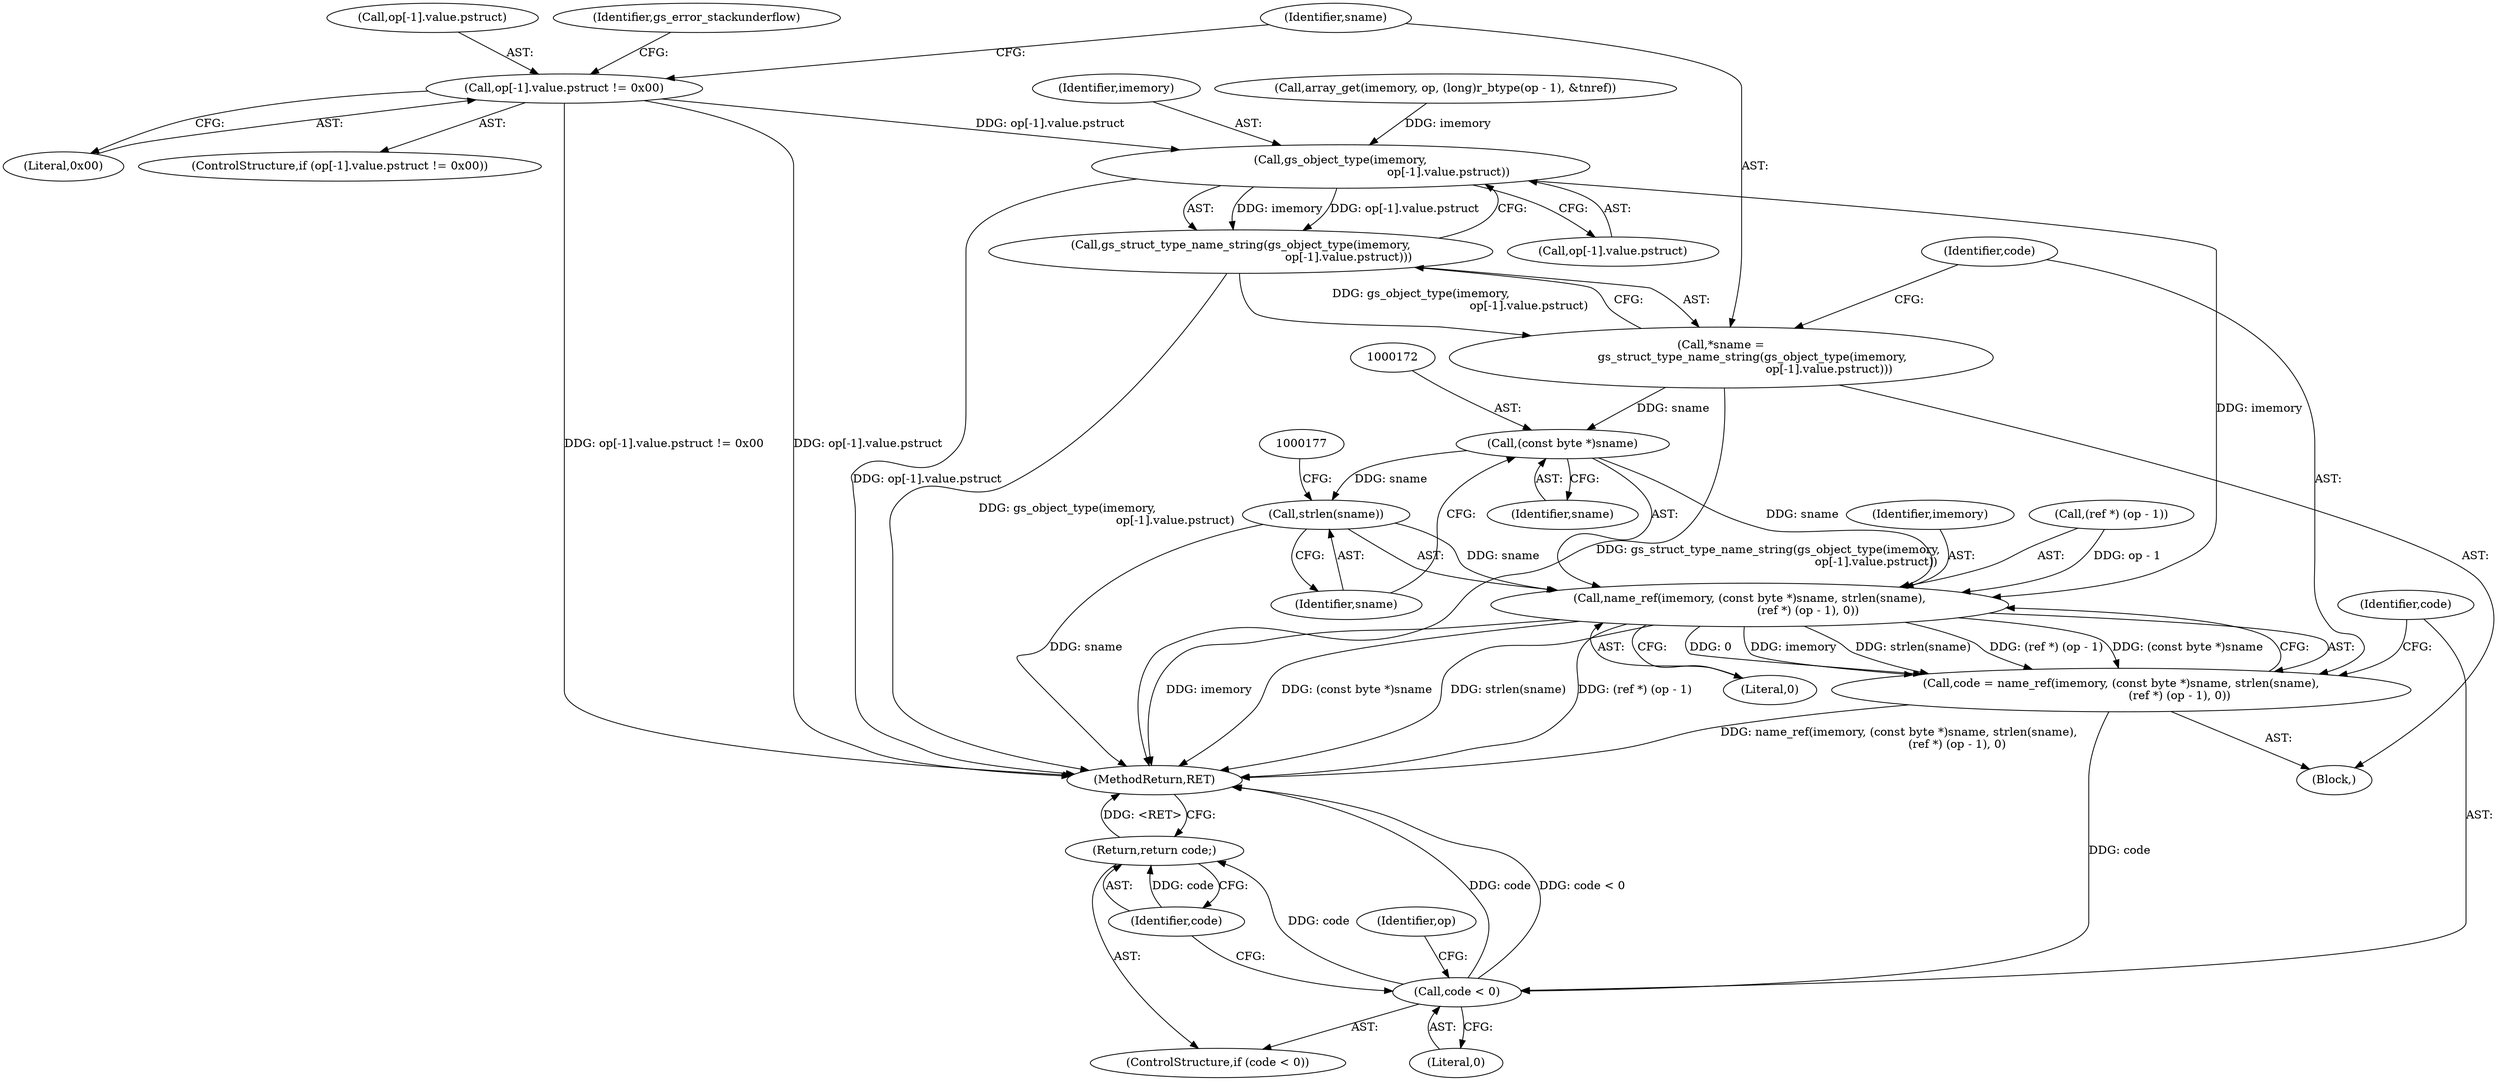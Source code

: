 digraph "1_ghostscript_0edd3d6c634a577db261615a9dc2719bca7f6e01@array" {
"1000141" [label="(Call,op[-1].value.pstruct != 0x00)"];
"1000156" [label="(Call,gs_object_type(imemory,\n                                                           op[-1].value.pstruct))"];
"1000155" [label="(Call,gs_struct_type_name_string(gs_object_type(imemory,\n                                                           op[-1].value.pstruct)))"];
"1000153" [label="(Call,*sname =\n                 gs_struct_type_name_string(gs_object_type(imemory,\n                                                           op[-1].value.pstruct)))"];
"1000171" [label="(Call,(const byte *)sname)"];
"1000169" [label="(Call,name_ref(imemory, (const byte *)sname, strlen(sname),\n                                (ref *) (op - 1), 0))"];
"1000167" [label="(Call,code = name_ref(imemory, (const byte *)sname, strlen(sname),\n                                (ref *) (op - 1), 0))"];
"1000183" [label="(Call,code < 0)"];
"1000186" [label="(Return,return code;)"];
"1000174" [label="(Call,strlen(sname))"];
"1000193" [label="(Identifier,op)"];
"1000173" [label="(Identifier,sname)"];
"1000141" [label="(Call,op[-1].value.pstruct != 0x00)"];
"1000185" [label="(Literal,0)"];
"1000113" [label="(Call,array_get(imemory, op, (long)r_btype(op - 1), &tnref))"];
"1000208" [label="(MethodReturn,RET)"];
"1000170" [label="(Identifier,imemory)"];
"1000168" [label="(Identifier,code)"];
"1000151" [label="(Block,)"];
"1000158" [label="(Call,op[-1].value.pstruct)"];
"1000157" [label="(Identifier,imemory)"];
"1000153" [label="(Call,*sname =\n                 gs_struct_type_name_string(gs_object_type(imemory,\n                                                           op[-1].value.pstruct)))"];
"1000154" [label="(Identifier,sname)"];
"1000174" [label="(Call,strlen(sname))"];
"1000187" [label="(Identifier,code)"];
"1000142" [label="(Call,op[-1].value.pstruct)"];
"1000176" [label="(Call,(ref *) (op - 1))"];
"1000190" [label="(Identifier,gs_error_stackunderflow)"];
"1000150" [label="(Literal,0x00)"];
"1000171" [label="(Call,(const byte *)sname)"];
"1000181" [label="(Literal,0)"];
"1000169" [label="(Call,name_ref(imemory, (const byte *)sname, strlen(sname),\n                                (ref *) (op - 1), 0))"];
"1000156" [label="(Call,gs_object_type(imemory,\n                                                           op[-1].value.pstruct))"];
"1000182" [label="(ControlStructure,if (code < 0))"];
"1000155" [label="(Call,gs_struct_type_name_string(gs_object_type(imemory,\n                                                           op[-1].value.pstruct)))"];
"1000167" [label="(Call,code = name_ref(imemory, (const byte *)sname, strlen(sname),\n                                (ref *) (op - 1), 0))"];
"1000184" [label="(Identifier,code)"];
"1000183" [label="(Call,code < 0)"];
"1000140" [label="(ControlStructure,if (op[-1].value.pstruct != 0x00))"];
"1000175" [label="(Identifier,sname)"];
"1000186" [label="(Return,return code;)"];
"1000141" -> "1000140"  [label="AST: "];
"1000141" -> "1000150"  [label="CFG: "];
"1000142" -> "1000141"  [label="AST: "];
"1000150" -> "1000141"  [label="AST: "];
"1000154" -> "1000141"  [label="CFG: "];
"1000190" -> "1000141"  [label="CFG: "];
"1000141" -> "1000208"  [label="DDG: op[-1].value.pstruct"];
"1000141" -> "1000208"  [label="DDG: op[-1].value.pstruct != 0x00"];
"1000141" -> "1000156"  [label="DDG: op[-1].value.pstruct"];
"1000156" -> "1000155"  [label="AST: "];
"1000156" -> "1000158"  [label="CFG: "];
"1000157" -> "1000156"  [label="AST: "];
"1000158" -> "1000156"  [label="AST: "];
"1000155" -> "1000156"  [label="CFG: "];
"1000156" -> "1000208"  [label="DDG: op[-1].value.pstruct"];
"1000156" -> "1000155"  [label="DDG: imemory"];
"1000156" -> "1000155"  [label="DDG: op[-1].value.pstruct"];
"1000113" -> "1000156"  [label="DDG: imemory"];
"1000156" -> "1000169"  [label="DDG: imemory"];
"1000155" -> "1000153"  [label="AST: "];
"1000153" -> "1000155"  [label="CFG: "];
"1000155" -> "1000208"  [label="DDG: gs_object_type(imemory,\n                                                           op[-1].value.pstruct)"];
"1000155" -> "1000153"  [label="DDG: gs_object_type(imemory,\n                                                           op[-1].value.pstruct)"];
"1000153" -> "1000151"  [label="AST: "];
"1000154" -> "1000153"  [label="AST: "];
"1000168" -> "1000153"  [label="CFG: "];
"1000153" -> "1000208"  [label="DDG: gs_struct_type_name_string(gs_object_type(imemory,\n                                                           op[-1].value.pstruct))"];
"1000153" -> "1000171"  [label="DDG: sname"];
"1000171" -> "1000169"  [label="AST: "];
"1000171" -> "1000173"  [label="CFG: "];
"1000172" -> "1000171"  [label="AST: "];
"1000173" -> "1000171"  [label="AST: "];
"1000175" -> "1000171"  [label="CFG: "];
"1000171" -> "1000169"  [label="DDG: sname"];
"1000171" -> "1000174"  [label="DDG: sname"];
"1000169" -> "1000167"  [label="AST: "];
"1000169" -> "1000181"  [label="CFG: "];
"1000170" -> "1000169"  [label="AST: "];
"1000174" -> "1000169"  [label="AST: "];
"1000176" -> "1000169"  [label="AST: "];
"1000181" -> "1000169"  [label="AST: "];
"1000167" -> "1000169"  [label="CFG: "];
"1000169" -> "1000208"  [label="DDG: (ref *) (op - 1)"];
"1000169" -> "1000208"  [label="DDG: imemory"];
"1000169" -> "1000208"  [label="DDG: (const byte *)sname"];
"1000169" -> "1000208"  [label="DDG: strlen(sname)"];
"1000169" -> "1000167"  [label="DDG: 0"];
"1000169" -> "1000167"  [label="DDG: imemory"];
"1000169" -> "1000167"  [label="DDG: strlen(sname)"];
"1000169" -> "1000167"  [label="DDG: (ref *) (op - 1)"];
"1000169" -> "1000167"  [label="DDG: (const byte *)sname"];
"1000174" -> "1000169"  [label="DDG: sname"];
"1000176" -> "1000169"  [label="DDG: op - 1"];
"1000167" -> "1000151"  [label="AST: "];
"1000168" -> "1000167"  [label="AST: "];
"1000184" -> "1000167"  [label="CFG: "];
"1000167" -> "1000208"  [label="DDG: name_ref(imemory, (const byte *)sname, strlen(sname),\n                                (ref *) (op - 1), 0)"];
"1000167" -> "1000183"  [label="DDG: code"];
"1000183" -> "1000182"  [label="AST: "];
"1000183" -> "1000185"  [label="CFG: "];
"1000184" -> "1000183"  [label="AST: "];
"1000185" -> "1000183"  [label="AST: "];
"1000187" -> "1000183"  [label="CFG: "];
"1000193" -> "1000183"  [label="CFG: "];
"1000183" -> "1000208"  [label="DDG: code"];
"1000183" -> "1000208"  [label="DDG: code < 0"];
"1000183" -> "1000186"  [label="DDG: code"];
"1000186" -> "1000182"  [label="AST: "];
"1000186" -> "1000187"  [label="CFG: "];
"1000187" -> "1000186"  [label="AST: "];
"1000208" -> "1000186"  [label="CFG: "];
"1000186" -> "1000208"  [label="DDG: <RET>"];
"1000187" -> "1000186"  [label="DDG: code"];
"1000174" -> "1000175"  [label="CFG: "];
"1000175" -> "1000174"  [label="AST: "];
"1000177" -> "1000174"  [label="CFG: "];
"1000174" -> "1000208"  [label="DDG: sname"];
}
